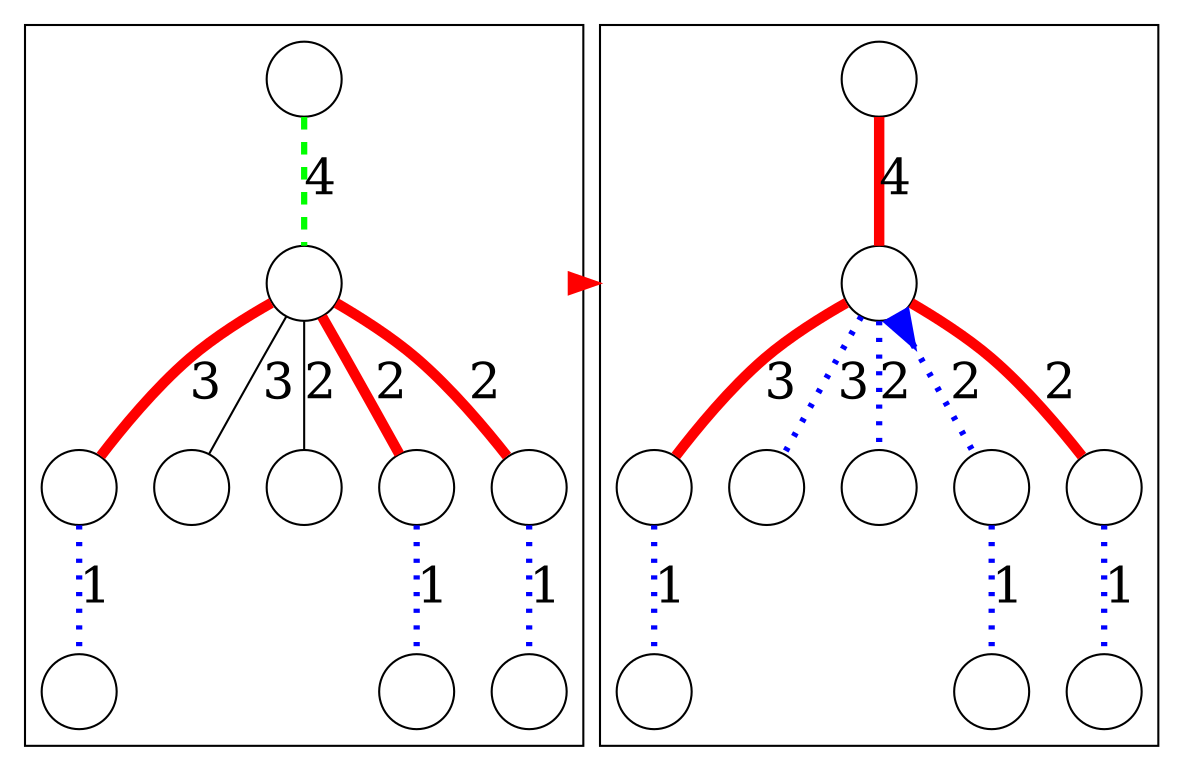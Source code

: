 digraph
{
	compound = true;
	node [shape=circle, label=""];
	edge [dir=both, arrowtail=none, arrowhead=none, arrowsize=1.5, fontsize=24];

	subgraph cluster1before
	{
		n1g -> n1p [label=4, color=green, style=dashed, penwidth=3];
		n1p -> n1c0 [label=3, color=red, penwidth=5];
		n1p -> n1c1 [label=3];
		n1p -> n1c2 [label=2];
		n1p -> n1c3 [label=2, color=red, penwidth=5];
		n1p -> n1c4 [label=2, color=red, penwidth=5];
		n1c0 -> n1d0 [label=1, color=blue, style=dotted, penwidth=3];
		n1c3 -> n1d3 [label=1, color=blue, style=dotted, penwidth=3];
		n1c4 -> n1d4 [label=1, color=blue, style=dotted, penwidth=3];
	}

	subgraph cluster1after
	{
		n1g_ -> n1p_ [label=4, color=red, penwidth=5];
		n1p_ -> n1c0_ [label=3, color=red, penwidth=5];
		n1p_ -> n1c1_ [label=3, color=blue, style=dotted, penwidth=3];
		n1p_ -> n1c2_ [label=2, color=blue, style=dotted, penwidth=3];
		n1p_ -> n1c3_ [label=2, color=blue, arrowtail=inv, style=dotted, penwidth=3];
		n1p_ -> n1c4_ [label=2, color=red, penwidth=5];
		n1c0_ -> n1d0_ [label=1, color=blue, style=dotted, penwidth=3];
		n1c3_ -> n1d3_ [label=1, color=blue, style=dotted, penwidth=3];
		n1c4_ -> n1d4_ [label=1, color=blue, style=dotted, penwidth=3];
	}

	n1p -> n1p_ [arrowhead=normal, color=red, ltail=cluster1before, lhead=cluster1after, constraint=false];
}
